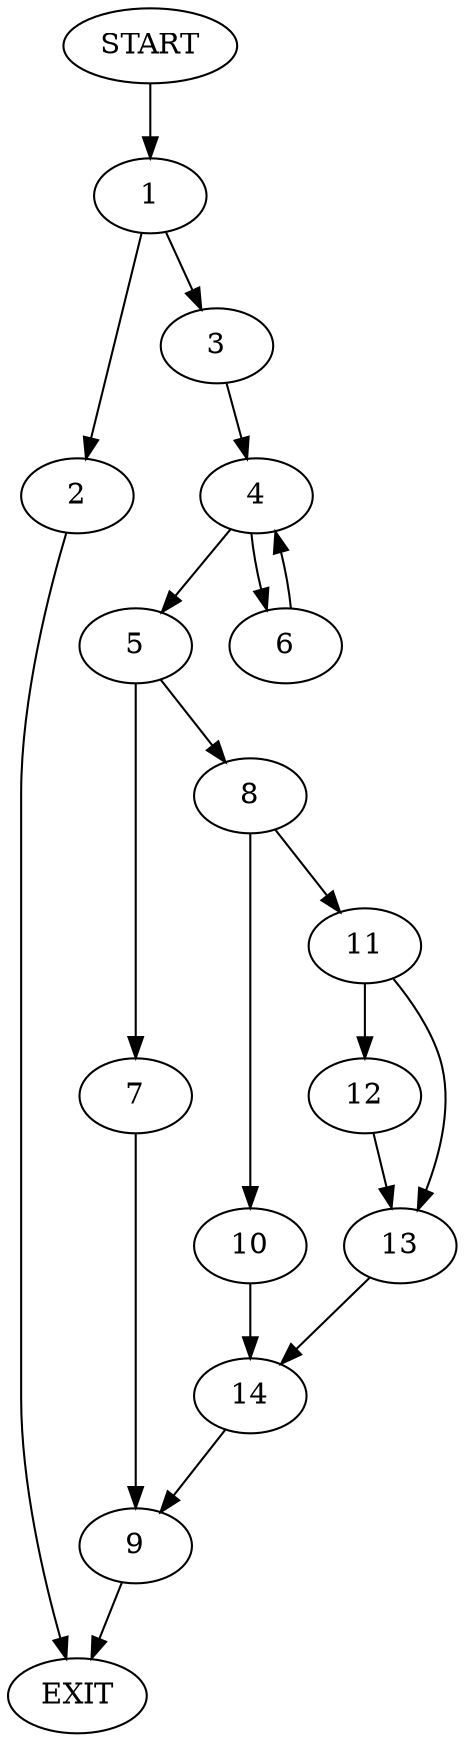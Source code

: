 digraph {
0 [label="START"]
15 [label="EXIT"]
0 -> 1
1 -> 2
1 -> 3
2 -> 15
3 -> 4
4 -> 5
4 -> 6
6 -> 4
5 -> 7
5 -> 8
7 -> 9
8 -> 10
8 -> 11
9 -> 15
11 -> 12
11 -> 13
10 -> 14
13 -> 14
12 -> 13
14 -> 9
}
